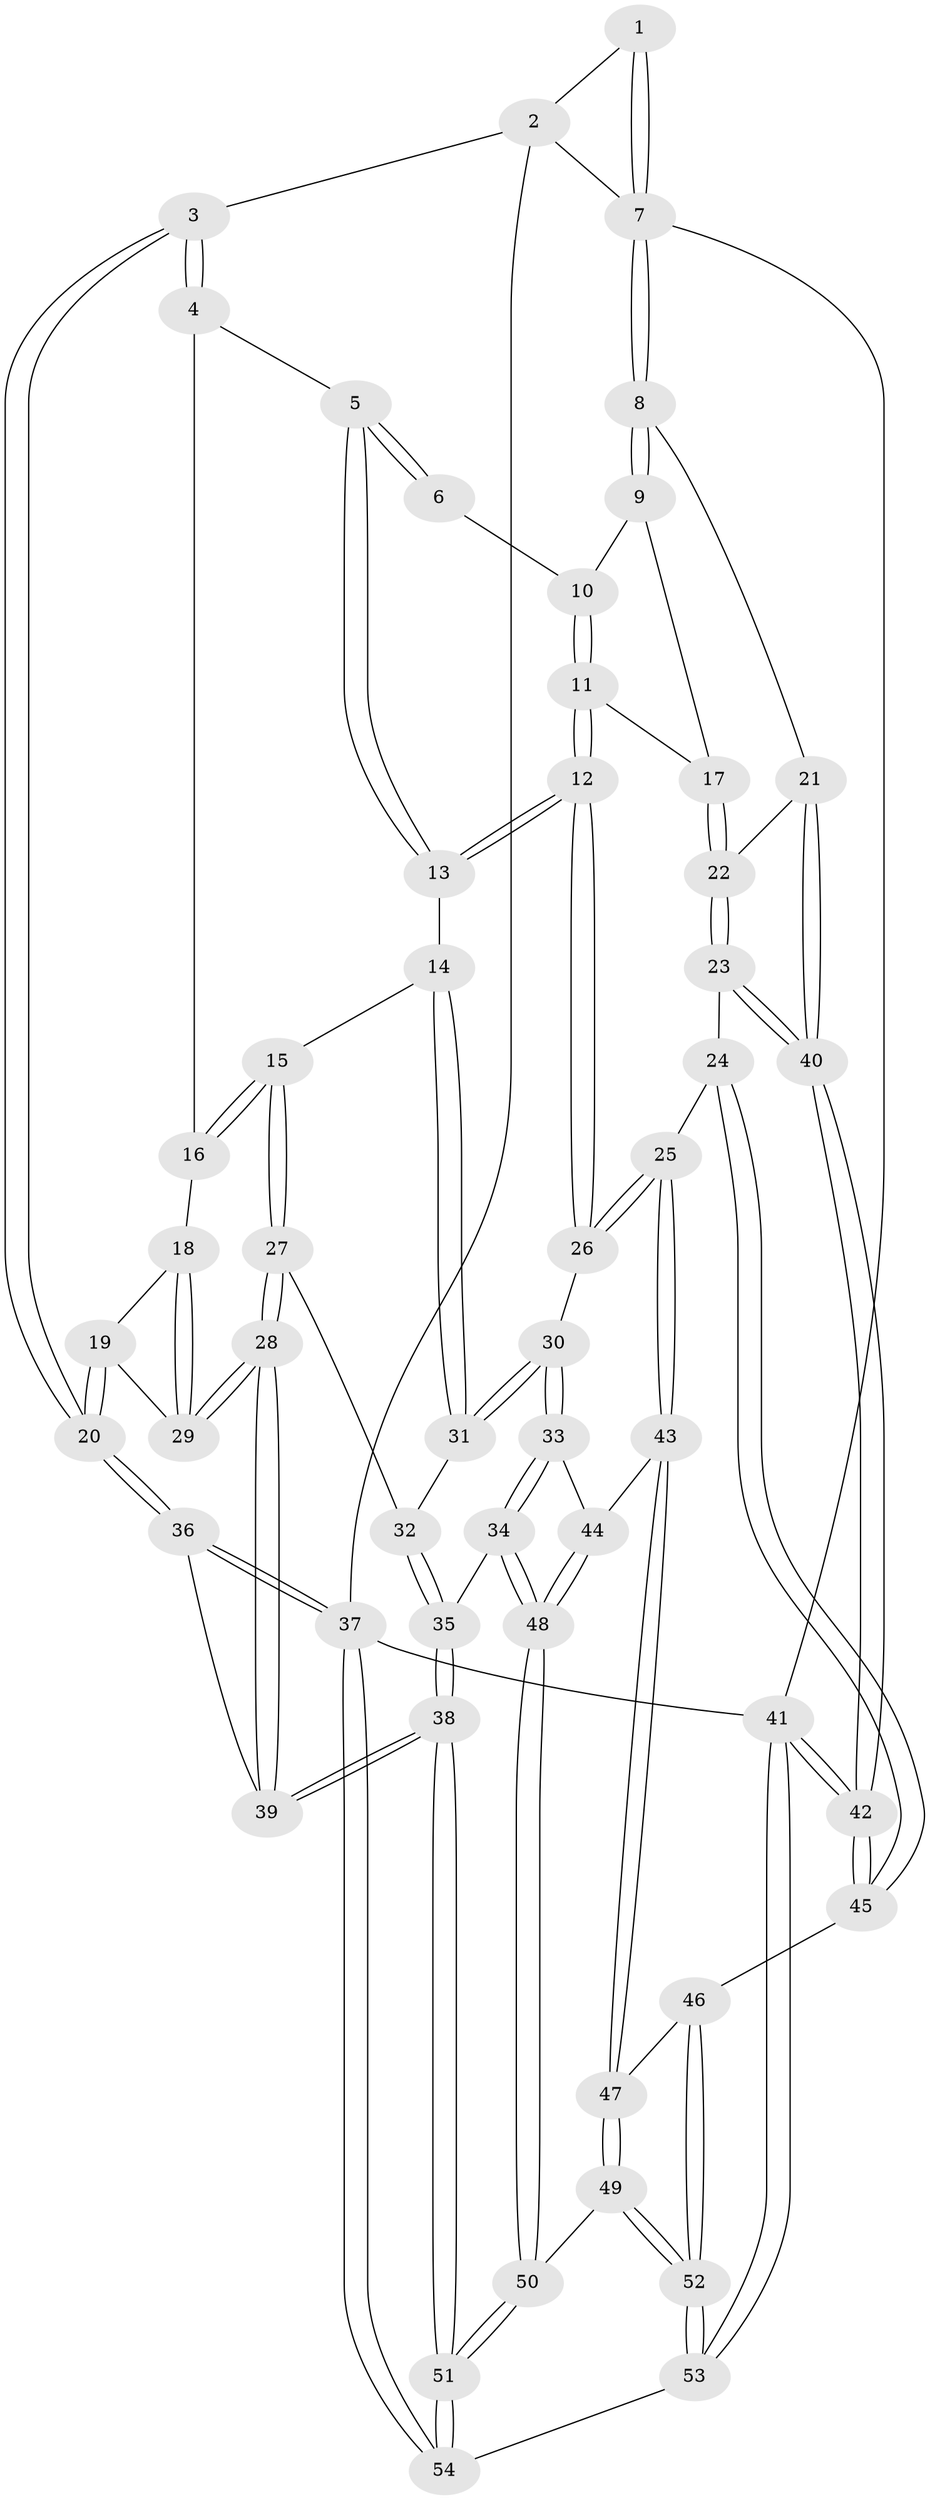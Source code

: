 // coarse degree distribution, {3: 0.23333333333333334, 4: 0.4, 5: 0.3, 6: 0.06666666666666667}
// Generated by graph-tools (version 1.1) at 2025/42/03/06/25 10:42:35]
// undirected, 54 vertices, 132 edges
graph export_dot {
graph [start="1"]
  node [color=gray90,style=filled];
  1 [pos="+0.6640410496741522+0"];
  2 [pos="+0+0"];
  3 [pos="+0+0"];
  4 [pos="+0.09023660979581306+0.10043653313032355"];
  5 [pos="+0.48973890535325143+0.2081768912708768"];
  6 [pos="+0.6567142056170954+0.018618560781039965"];
  7 [pos="+1+0"];
  8 [pos="+1+0.07611012294237643"];
  9 [pos="+1+0.10707710409938863"];
  10 [pos="+0.7882672208177901+0.17943828254251884"];
  11 [pos="+0.8168192189388938+0.3128156973062855"];
  12 [pos="+0.7516521090843512+0.4045950580143385"];
  13 [pos="+0.4899534030532642+0.2572581275323918"];
  14 [pos="+0.4672890230013957+0.3294655578106575"];
  15 [pos="+0.3601797666222189+0.39431678689493954"];
  16 [pos="+0.2384785955822969+0.35769041285902936"];
  17 [pos="+0.8263309875804566+0.315547153072238"];
  18 [pos="+0.2130198744481816+0.41042506933656375"];
  19 [pos="+0.011771861276905528+0.4365094775836397"];
  20 [pos="+0+0.40721035409131895"];
  21 [pos="+1+0.35558057968341894"];
  22 [pos="+0.991357659536249+0.38993805822477584"];
  23 [pos="+0.8995329624116771+0.5576602637373624"];
  24 [pos="+0.8417259608721348+0.5998029386873557"];
  25 [pos="+0.770028309476623+0.5880310317065988"];
  26 [pos="+0.7275190227894321+0.5094363365307226"];
  27 [pos="+0.34091976976589083+0.5103064293484245"];
  28 [pos="+0.2849235163812963+0.6748809610107346"];
  29 [pos="+0.20485437943354862+0.5192403612369334"];
  30 [pos="+0.5838212095514788+0.49693307230359596"];
  31 [pos="+0.5236170366916965+0.4416098828281799"];
  32 [pos="+0.47449958196247+0.48632243911566536"];
  33 [pos="+0.4745889502394831+0.6615350610436074"];
  34 [pos="+0.4064446978227803+0.6921462565715746"];
  35 [pos="+0.36122648357016995+0.6899187178760674"];
  36 [pos="+0+0.5721118041519643"];
  37 [pos="+0+1"];
  38 [pos="+0.29200518180858204+0.6954516805310368"];
  39 [pos="+0.28563549894148144+0.6845340743730695"];
  40 [pos="+1+0.557887322053813"];
  41 [pos="+1+1"];
  42 [pos="+1+0.8079129357535564"];
  43 [pos="+0.7098347473401728+0.6887629881587041"];
  44 [pos="+0.6816092201987762+0.6917406075710538"];
  45 [pos="+0.985902719940948+0.7536275897088678"];
  46 [pos="+0.9225917343259336+0.8021506453035246"];
  47 [pos="+0.722942928466018+0.7712135010707132"];
  48 [pos="+0.5330030603439505+0.8172741994224396"];
  49 [pos="+0.7008087925587648+0.9312971337040677"];
  50 [pos="+0.5590197873322585+0.8761641351751083"];
  51 [pos="+0.14191009197579504+1"];
  52 [pos="+0.763273149268142+1"];
  53 [pos="+0.7905626150878977+1"];
  54 [pos="+0.09024379213836226+1"];
  1 -- 2;
  1 -- 7;
  1 -- 7;
  2 -- 3;
  2 -- 7;
  2 -- 37;
  3 -- 4;
  3 -- 4;
  3 -- 20;
  3 -- 20;
  4 -- 5;
  4 -- 16;
  5 -- 6;
  5 -- 6;
  5 -- 13;
  5 -- 13;
  6 -- 10;
  7 -- 8;
  7 -- 8;
  7 -- 41;
  8 -- 9;
  8 -- 9;
  8 -- 21;
  9 -- 10;
  9 -- 17;
  10 -- 11;
  10 -- 11;
  11 -- 12;
  11 -- 12;
  11 -- 17;
  12 -- 13;
  12 -- 13;
  12 -- 26;
  12 -- 26;
  13 -- 14;
  14 -- 15;
  14 -- 31;
  14 -- 31;
  15 -- 16;
  15 -- 16;
  15 -- 27;
  15 -- 27;
  16 -- 18;
  17 -- 22;
  17 -- 22;
  18 -- 19;
  18 -- 29;
  18 -- 29;
  19 -- 20;
  19 -- 20;
  19 -- 29;
  20 -- 36;
  20 -- 36;
  21 -- 22;
  21 -- 40;
  21 -- 40;
  22 -- 23;
  22 -- 23;
  23 -- 24;
  23 -- 40;
  23 -- 40;
  24 -- 25;
  24 -- 45;
  24 -- 45;
  25 -- 26;
  25 -- 26;
  25 -- 43;
  25 -- 43;
  26 -- 30;
  27 -- 28;
  27 -- 28;
  27 -- 32;
  28 -- 29;
  28 -- 29;
  28 -- 39;
  28 -- 39;
  30 -- 31;
  30 -- 31;
  30 -- 33;
  30 -- 33;
  31 -- 32;
  32 -- 35;
  32 -- 35;
  33 -- 34;
  33 -- 34;
  33 -- 44;
  34 -- 35;
  34 -- 48;
  34 -- 48;
  35 -- 38;
  35 -- 38;
  36 -- 37;
  36 -- 37;
  36 -- 39;
  37 -- 54;
  37 -- 54;
  37 -- 41;
  38 -- 39;
  38 -- 39;
  38 -- 51;
  38 -- 51;
  40 -- 42;
  40 -- 42;
  41 -- 42;
  41 -- 42;
  41 -- 53;
  41 -- 53;
  42 -- 45;
  42 -- 45;
  43 -- 44;
  43 -- 47;
  43 -- 47;
  44 -- 48;
  44 -- 48;
  45 -- 46;
  46 -- 47;
  46 -- 52;
  46 -- 52;
  47 -- 49;
  47 -- 49;
  48 -- 50;
  48 -- 50;
  49 -- 50;
  49 -- 52;
  49 -- 52;
  50 -- 51;
  50 -- 51;
  51 -- 54;
  51 -- 54;
  52 -- 53;
  52 -- 53;
  53 -- 54;
}
